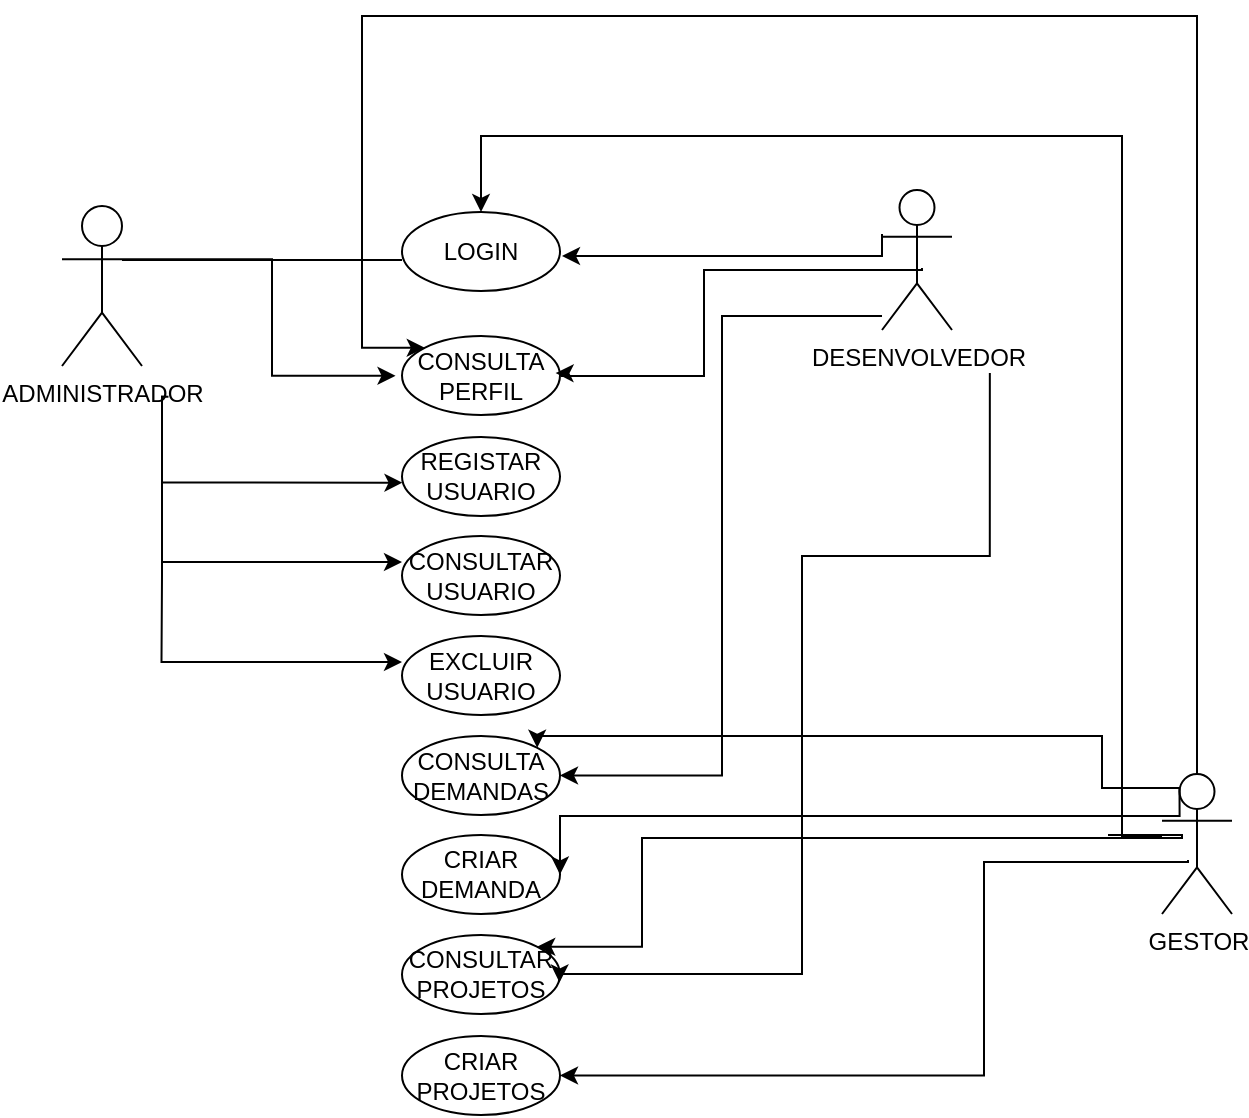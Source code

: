 <mxfile version="22.0.2" type="device">
  <diagram name="Página-1" id="ePCeghXqV43WpeQJuH9s">
    <mxGraphModel dx="1050" dy="566" grid="1" gridSize="10" guides="1" tooltips="1" connect="1" arrows="1" fold="1" page="1" pageScale="1" pageWidth="827" pageHeight="1169" math="0" shadow="0">
      <root>
        <mxCell id="0" />
        <mxCell id="1" parent="0" />
        <mxCell id="sxmXdsombTXBUdaDWGSE-13" value="ADMINISTRADOR" style="shape=umlActor;verticalLabelPosition=bottom;verticalAlign=top;html=1;outlineConnect=0;" parent="1" vertex="1">
          <mxGeometry x="80" y="225" width="40" height="80" as="geometry" />
        </mxCell>
        <mxCell id="sxmXdsombTXBUdaDWGSE-14" value="DESENVOLVEDOR" style="shape=umlActor;verticalLabelPosition=bottom;verticalAlign=top;html=1;outlineConnect=0;" parent="1" vertex="1">
          <mxGeometry x="490" y="217" width="35" height="70" as="geometry" />
        </mxCell>
        <mxCell id="sxmXdsombTXBUdaDWGSE-15" value="GESTOR" style="shape=umlActor;verticalLabelPosition=bottom;verticalAlign=top;html=1;outlineConnect=0;" parent="1" vertex="1">
          <mxGeometry x="630" y="509" width="35" height="70" as="geometry" />
        </mxCell>
        <mxCell id="sxmXdsombTXBUdaDWGSE-16" value="LOGIN" style="ellipse;whiteSpace=wrap;html=1;" parent="1" vertex="1">
          <mxGeometry x="250" y="228" width="79" height="39.5" as="geometry" />
        </mxCell>
        <mxCell id="sxmXdsombTXBUdaDWGSE-17" value="CONSULTA PERFIL" style="ellipse;whiteSpace=wrap;html=1;" parent="1" vertex="1">
          <mxGeometry x="250" y="290" width="79" height="39.5" as="geometry" />
        </mxCell>
        <mxCell id="sxmXdsombTXBUdaDWGSE-18" value="REGISTAR USUARIO" style="ellipse;whiteSpace=wrap;html=1;" parent="1" vertex="1">
          <mxGeometry x="250" y="340.5" width="79" height="39.5" as="geometry" />
        </mxCell>
        <mxCell id="sxmXdsombTXBUdaDWGSE-19" value="CONSULTAR USUARIO" style="ellipse;whiteSpace=wrap;html=1;" parent="1" vertex="1">
          <mxGeometry x="250" y="390" width="79" height="39.5" as="geometry" />
        </mxCell>
        <mxCell id="sxmXdsombTXBUdaDWGSE-20" value="EXCLUIR USUARIO" style="ellipse;whiteSpace=wrap;html=1;" parent="1" vertex="1">
          <mxGeometry x="250" y="440" width="79" height="39.5" as="geometry" />
        </mxCell>
        <mxCell id="sxmXdsombTXBUdaDWGSE-21" value="CONSULTA DEMANDAS" style="ellipse;whiteSpace=wrap;html=1;" parent="1" vertex="1">
          <mxGeometry x="250" y="490" width="79" height="39.5" as="geometry" />
        </mxCell>
        <mxCell id="sxmXdsombTXBUdaDWGSE-22" value="CRIAR DEMANDA" style="ellipse;whiteSpace=wrap;html=1;" parent="1" vertex="1">
          <mxGeometry x="250" y="539.5" width="79" height="39.5" as="geometry" />
        </mxCell>
        <mxCell id="sxmXdsombTXBUdaDWGSE-23" value="CONSULTAR PROJETOS" style="ellipse;whiteSpace=wrap;html=1;" parent="1" vertex="1">
          <mxGeometry x="250" y="589.5" width="79" height="39.5" as="geometry" />
        </mxCell>
        <mxCell id="sxmXdsombTXBUdaDWGSE-24" value="CRIAR PROJETOS" style="ellipse;whiteSpace=wrap;html=1;" parent="1" vertex="1">
          <mxGeometry x="250" y="640" width="79" height="39.5" as="geometry" />
        </mxCell>
        <mxCell id="sxmXdsombTXBUdaDWGSE-25" value="" style="text;strokeColor=none;fillColor=none;align=left;verticalAlign=middle;spacingTop=-1;spacingLeft=4;spacingRight=4;rotatable=0;labelPosition=right;points=[];portConstraint=eastwest;" parent="1" vertex="1">
          <mxGeometry x="580" y="490" width="20" height="14" as="geometry" />
        </mxCell>
        <mxCell id="sxmXdsombTXBUdaDWGSE-30" value="" style="line;strokeWidth=1;fillColor=none;align=left;verticalAlign=middle;spacingTop=-1;spacingLeft=3;spacingRight=3;rotatable=0;labelPosition=right;points=[];portConstraint=eastwest;strokeColor=inherit;" parent="1" vertex="1">
          <mxGeometry x="110" y="248" width="140" height="8" as="geometry" />
        </mxCell>
        <mxCell id="sxmXdsombTXBUdaDWGSE-31" style="edgeStyle=orthogonalEdgeStyle;rounded=0;orthogonalLoop=1;jettySize=auto;html=1;entryX=-0.041;entryY=0.504;entryDx=0;entryDy=0;entryPerimeter=0;exitX=1;exitY=0.333;exitDx=0;exitDy=0;exitPerimeter=0;" parent="1" source="sxmXdsombTXBUdaDWGSE-13" target="sxmXdsombTXBUdaDWGSE-17" edge="1">
          <mxGeometry relative="1" as="geometry">
            <mxPoint x="150" y="270" as="sourcePoint" />
          </mxGeometry>
        </mxCell>
        <mxCell id="sxmXdsombTXBUdaDWGSE-32" style="edgeStyle=orthogonalEdgeStyle;rounded=0;orthogonalLoop=1;jettySize=auto;html=1;entryX=-0.041;entryY=0.504;entryDx=0;entryDy=0;entryPerimeter=0;exitX=1;exitY=0.333;exitDx=0;exitDy=0;exitPerimeter=0;" parent="1" edge="1">
          <mxGeometry relative="1" as="geometry">
            <mxPoint x="133.24" y="320.33" as="sourcePoint" />
            <mxPoint x="250.24" y="363.33" as="targetPoint" />
            <Array as="points">
              <mxPoint x="130" y="320" />
              <mxPoint x="130" y="363" />
            </Array>
          </mxGeometry>
        </mxCell>
        <mxCell id="sxmXdsombTXBUdaDWGSE-34" style="edgeStyle=orthogonalEdgeStyle;rounded=0;orthogonalLoop=1;jettySize=auto;html=1;entryX=-0.041;entryY=0.504;entryDx=0;entryDy=0;entryPerimeter=0;" parent="1" edge="1">
          <mxGeometry relative="1" as="geometry">
            <mxPoint x="130" y="360" as="sourcePoint" />
            <mxPoint x="250" y="403.02" as="targetPoint" />
            <Array as="points">
              <mxPoint x="129.76" y="359.69" />
              <mxPoint x="129.76" y="402.69" />
            </Array>
          </mxGeometry>
        </mxCell>
        <mxCell id="sxmXdsombTXBUdaDWGSE-35" style="edgeStyle=orthogonalEdgeStyle;rounded=0;orthogonalLoop=1;jettySize=auto;html=1;entryX=-0.041;entryY=0.504;entryDx=0;entryDy=0;entryPerimeter=0;" parent="1" edge="1">
          <mxGeometry relative="1" as="geometry">
            <mxPoint x="130" y="400" as="sourcePoint" />
            <mxPoint x="250" y="453.02" as="targetPoint" />
            <Array as="points">
              <mxPoint x="129.76" y="409.69" />
              <mxPoint x="129.76" y="452.69" />
            </Array>
          </mxGeometry>
        </mxCell>
        <mxCell id="sxmXdsombTXBUdaDWGSE-37" style="edgeStyle=orthogonalEdgeStyle;rounded=0;orthogonalLoop=1;jettySize=auto;html=1;" parent="1" edge="1">
          <mxGeometry relative="1" as="geometry">
            <mxPoint x="490" y="239" as="sourcePoint" />
            <mxPoint x="330" y="250" as="targetPoint" />
            <Array as="points">
              <mxPoint x="490" y="250" />
            </Array>
          </mxGeometry>
        </mxCell>
        <mxCell id="sxmXdsombTXBUdaDWGSE-38" style="edgeStyle=orthogonalEdgeStyle;rounded=0;orthogonalLoop=1;jettySize=auto;html=1;entryX=0.972;entryY=0.47;entryDx=0;entryDy=0;entryPerimeter=0;" parent="1" target="sxmXdsombTXBUdaDWGSE-17" edge="1">
          <mxGeometry relative="1" as="geometry">
            <mxPoint x="509.99" y="256" as="sourcePoint" />
            <mxPoint x="340" y="310" as="targetPoint" />
            <Array as="points">
              <mxPoint x="401" y="257" />
              <mxPoint x="401" y="310" />
              <mxPoint x="330" y="310" />
              <mxPoint x="330" y="309" />
            </Array>
          </mxGeometry>
        </mxCell>
        <mxCell id="sxmXdsombTXBUdaDWGSE-39" style="edgeStyle=orthogonalEdgeStyle;rounded=0;orthogonalLoop=1;jettySize=auto;html=1;entryX=0.997;entryY=0.601;entryDx=0;entryDy=0;entryPerimeter=0;" parent="1" target="sxmXdsombTXBUdaDWGSE-23" edge="1">
          <mxGeometry relative="1" as="geometry">
            <mxPoint x="543.92" y="308.46" as="sourcePoint" />
            <mxPoint x="349.997" y="611.034" as="targetPoint" />
            <Array as="points">
              <mxPoint x="544" y="400" />
              <mxPoint x="450" y="400" />
              <mxPoint x="450" y="609" />
              <mxPoint x="329" y="609" />
            </Array>
          </mxGeometry>
        </mxCell>
        <mxCell id="OMm5LFzuS0hwvip9Ilyn-1" style="edgeStyle=orthogonalEdgeStyle;rounded=0;orthogonalLoop=1;jettySize=auto;html=1;entryX=1;entryY=0.5;entryDx=0;entryDy=0;" edge="1" parent="1" source="sxmXdsombTXBUdaDWGSE-14" target="sxmXdsombTXBUdaDWGSE-21">
          <mxGeometry relative="1" as="geometry">
            <mxPoint x="639.16" y="335.22" as="sourcePoint" />
            <mxPoint x="424.24" y="639.76" as="targetPoint" />
            <Array as="points">
              <mxPoint x="410" y="280" />
              <mxPoint x="410" y="510" />
            </Array>
          </mxGeometry>
        </mxCell>
        <mxCell id="OMm5LFzuS0hwvip9Ilyn-2" style="edgeStyle=orthogonalEdgeStyle;rounded=0;orthogonalLoop=1;jettySize=auto;html=1;exitX=0.25;exitY=0.1;exitDx=0;exitDy=0;exitPerimeter=0;entryX=1;entryY=0;entryDx=0;entryDy=0;" edge="1" parent="1" source="sxmXdsombTXBUdaDWGSE-15" target="sxmXdsombTXBUdaDWGSE-21">
          <mxGeometry relative="1" as="geometry">
            <mxPoint x="600" y="444" as="sourcePoint" />
            <mxPoint x="340" y="490" as="targetPoint" />
            <Array as="points">
              <mxPoint x="600" y="516" />
              <mxPoint x="600" y="490" />
              <mxPoint x="318" y="490" />
            </Array>
          </mxGeometry>
        </mxCell>
        <mxCell id="OMm5LFzuS0hwvip9Ilyn-3" style="edgeStyle=orthogonalEdgeStyle;rounded=0;orthogonalLoop=1;jettySize=auto;html=1;entryX=0.5;entryY=0;entryDx=0;entryDy=0;" edge="1" parent="1" source="sxmXdsombTXBUdaDWGSE-15" target="sxmXdsombTXBUdaDWGSE-16">
          <mxGeometry relative="1" as="geometry">
            <mxPoint x="607.5" y="550.07" as="sourcePoint" />
            <mxPoint x="600" y="190" as="targetPoint" />
            <Array as="points">
              <mxPoint x="610" y="540" />
              <mxPoint x="610" y="190" />
              <mxPoint x="290" y="190" />
            </Array>
          </mxGeometry>
        </mxCell>
        <mxCell id="OMm5LFzuS0hwvip9Ilyn-4" style="edgeStyle=orthogonalEdgeStyle;rounded=0;orthogonalLoop=1;jettySize=auto;html=1;entryX=0;entryY=0;entryDx=0;entryDy=0;" edge="1" parent="1" source="sxmXdsombTXBUdaDWGSE-15" target="sxmXdsombTXBUdaDWGSE-17">
          <mxGeometry relative="1" as="geometry">
            <mxPoint x="768" y="375" as="sourcePoint" />
            <mxPoint x="230" y="290" as="targetPoint" />
            <Array as="points">
              <mxPoint x="648" y="130" />
              <mxPoint x="230" y="130" />
              <mxPoint x="230" y="296" />
            </Array>
          </mxGeometry>
        </mxCell>
        <mxCell id="OMm5LFzuS0hwvip9Ilyn-5" style="edgeStyle=orthogonalEdgeStyle;rounded=0;orthogonalLoop=1;jettySize=auto;html=1;entryX=1;entryY=0.5;entryDx=0;entryDy=0;" edge="1" parent="1" target="sxmXdsombTXBUdaDWGSE-24">
          <mxGeometry relative="1" as="geometry">
            <mxPoint x="643" y="552" as="sourcePoint" />
            <mxPoint x="540" y="617.0" as="targetPoint" />
            <Array as="points">
              <mxPoint x="643" y="553" />
              <mxPoint x="541" y="553" />
              <mxPoint x="541" y="660" />
            </Array>
          </mxGeometry>
        </mxCell>
        <mxCell id="OMm5LFzuS0hwvip9Ilyn-6" style="edgeStyle=orthogonalEdgeStyle;rounded=0;orthogonalLoop=1;jettySize=auto;html=1;entryX=1;entryY=0;entryDx=0;entryDy=0;" edge="1" parent="1" target="sxmXdsombTXBUdaDWGSE-23">
          <mxGeometry relative="1" as="geometry">
            <mxPoint x="603" y="539.5" as="sourcePoint" />
            <mxPoint x="500" y="604.5" as="targetPoint" />
            <Array as="points">
              <mxPoint x="640" y="540" />
              <mxPoint x="640" y="541" />
              <mxPoint x="370" y="541" />
              <mxPoint x="370" y="596" />
            </Array>
          </mxGeometry>
        </mxCell>
        <mxCell id="OMm5LFzuS0hwvip9Ilyn-7" style="edgeStyle=orthogonalEdgeStyle;rounded=0;orthogonalLoop=1;jettySize=auto;html=1;exitX=0.25;exitY=0.1;exitDx=0;exitDy=0;exitPerimeter=0;entryX=1;entryY=0.5;entryDx=0;entryDy=0;" edge="1" parent="1" source="sxmXdsombTXBUdaDWGSE-15" target="sxmXdsombTXBUdaDWGSE-22">
          <mxGeometry relative="1" as="geometry">
            <mxPoint x="623" y="479.5" as="sourcePoint" />
            <mxPoint x="480" y="480" as="targetPoint" />
            <Array as="points">
              <mxPoint x="639" y="530" />
              <mxPoint x="329" y="530" />
            </Array>
          </mxGeometry>
        </mxCell>
      </root>
    </mxGraphModel>
  </diagram>
</mxfile>
